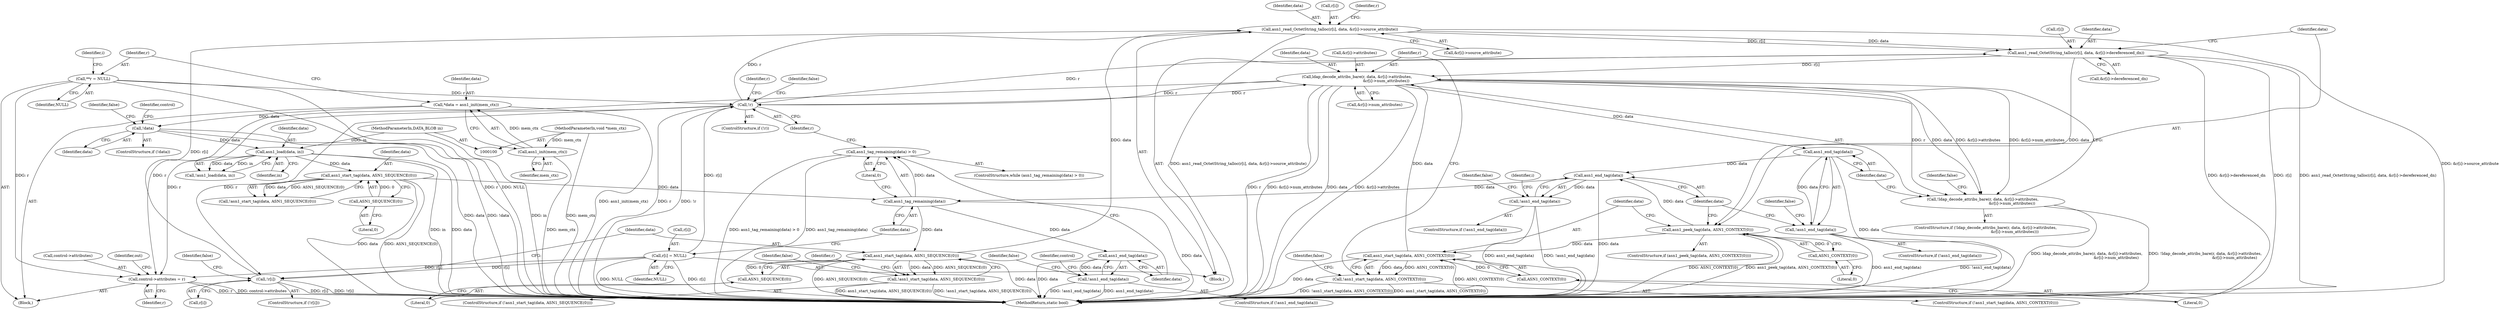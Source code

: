 digraph "0_samba_530d50a1abdcdf4d1775652d4c456c1274d83d8d_2@API" {
"1000187" [label="(Call,asn1_read_OctetString_talloc(r[i], data, &r[i]->source_attribute))"];
"1000171" [label="(Call,!r[i])"];
"1000165" [label="(Call,!r)"];
"1000226" [label="(Call,ldap_decode_attribs_bare(r, data, &r[i]->attributes,\n                                                &r[i]->num_attributes))"];
"1000198" [label="(Call,asn1_read_OctetString_talloc(r[i], data, &r[i]->dereferenced_dn))"];
"1000187" [label="(Call,asn1_read_OctetString_talloc(r[i], data, &r[i]->source_attribute))"];
"1000180" [label="(Call,asn1_start_tag(data, ASN1_SEQUENCE(0)))"];
"1000160" [label="(Call,asn1_tag_remaining(data))"];
"1000253" [label="(Call,asn1_end_tag(data))"];
"1000210" [label="(Call,asn1_peek_tag(data, ASN1_CONTEXT(0)))"];
"1000212" [label="(Call,ASN1_CONTEXT(0))"];
"1000246" [label="(Call,asn1_end_tag(data))"];
"1000151" [label="(Call,asn1_start_tag(data, ASN1_SEQUENCE(0)))"];
"1000137" [label="(Call,asn1_load(data, in))"];
"1000126" [label="(Call,!data)"];
"1000112" [label="(Call,*data = asn1_init(mem_ctx))"];
"1000114" [label="(Call,asn1_init(mem_ctx))"];
"1000101" [label="(MethodParameterIn,void *mem_ctx)"];
"1000102" [label="(MethodParameterIn,DATA_BLOB in)"];
"1000153" [label="(Call,ASN1_SEQUENCE(0))"];
"1000182" [label="(Call,ASN1_SEQUENCE(0))"];
"1000217" [label="(Call,asn1_start_tag(data, ASN1_CONTEXT(0)))"];
"1000219" [label="(Call,ASN1_CONTEXT(0))"];
"1000260" [label="(Call,r[i] = NULL)"];
"1000118" [label="(Call,**r = NULL)"];
"1000216" [label="(Call,!asn1_start_tag(data, ASN1_CONTEXT(0)))"];
"1000272" [label="(Call,control->attributes = r)"];
"1000225" [label="(Call,!ldap_decode_attribs_bare(r, data, &r[i]->attributes,\n                                                &r[i]->num_attributes))"];
"1000245" [label="(Call,!asn1_end_tag(data))"];
"1000159" [label="(Call,asn1_tag_remaining(data) > 0)"];
"1000179" [label="(Call,!asn1_start_tag(data, ASN1_SEQUENCE(0)))"];
"1000267" [label="(Call,asn1_end_tag(data))"];
"1000266" [label="(Call,!asn1_end_tag(data))"];
"1000252" [label="(Call,!asn1_end_tag(data))"];
"1000189" [label="(Identifier,r)"];
"1000265" [label="(ControlStructure,if (!asn1_end_tag(data)))"];
"1000274" [label="(Identifier,control)"];
"1000199" [label="(Call,r[i])"];
"1000235" [label="(Call,&r[i]->num_attributes)"];
"1000243" [label="(Identifier,false)"];
"1000114" [label="(Call,asn1_init(mem_ctx))"];
"1000120" [label="(Identifier,NULL)"];
"1000180" [label="(Call,asn1_start_tag(data, ASN1_SEQUENCE(0)))"];
"1000127" [label="(Identifier,data)"];
"1000191" [label="(Identifier,data)"];
"1000254" [label="(Identifier,data)"];
"1000137" [label="(Call,asn1_load(data, in))"];
"1000187" [label="(Call,asn1_read_OctetString_talloc(r[i], data, &r[i]->source_attribute))"];
"1000161" [label="(Identifier,data)"];
"1000158" [label="(ControlStructure,while (asn1_tag_remaining(data) > 0))"];
"1000218" [label="(Identifier,data)"];
"1000271" [label="(Identifier,false)"];
"1000139" [label="(Identifier,in)"];
"1000154" [label="(Literal,0)"];
"1000162" [label="(Literal,0)"];
"1000104" [label="(Block,)"];
"1000153" [label="(Call,ASN1_SEQUENCE(0))"];
"1000188" [label="(Call,r[i])"];
"1000226" [label="(Call,ldap_decode_attribs_bare(r, data, &r[i]->attributes,\n                                                &r[i]->num_attributes))"];
"1000125" [label="(ControlStructure,if (!data))"];
"1000102" [label="(MethodParameterIn,DATA_BLOB in)"];
"1000182" [label="(Call,ASN1_SEQUENCE(0))"];
"1000101" [label="(MethodParameterIn,void *mem_ctx)"];
"1000179" [label="(Call,!asn1_start_tag(data, ASN1_SEQUENCE(0)))"];
"1000136" [label="(Call,!asn1_load(data, in))"];
"1000266" [label="(Call,!asn1_end_tag(data))"];
"1000212" [label="(Call,ASN1_CONTEXT(0))"];
"1000253" [label="(Call,asn1_end_tag(data))"];
"1000118" [label="(Call,**r = NULL)"];
"1000178" [label="(ControlStructure,if (!asn1_start_tag(data, ASN1_SEQUENCE(0))))"];
"1000173" [label="(Identifier,r)"];
"1000150" [label="(Call,!asn1_start_tag(data, ASN1_SEQUENCE(0)))"];
"1000112" [label="(Call,*data = asn1_init(mem_ctx))"];
"1000227" [label="(Identifier,r)"];
"1000200" [label="(Identifier,r)"];
"1000159" [label="(Call,asn1_tag_remaining(data) > 0)"];
"1000216" [label="(Call,!asn1_start_tag(data, ASN1_CONTEXT(0)))"];
"1000165" [label="(Call,!r)"];
"1000246" [label="(Call,asn1_end_tag(data))"];
"1000224" [label="(ControlStructure,if (!ldap_decode_attribs_bare(r, data, &r[i]->attributes,\n                                                &r[i]->num_attributes)))"];
"1000172" [label="(Call,r[i])"];
"1000259" [label="(Identifier,i)"];
"1000217" [label="(Call,asn1_start_tag(data, ASN1_CONTEXT(0)))"];
"1000209" [label="(ControlStructure,if (asn1_peek_tag(data, ASN1_CONTEXT(0))))"];
"1000169" [label="(Identifier,false)"];
"1000164" [label="(ControlStructure,if (!r))"];
"1000160" [label="(Call,asn1_tag_remaining(data))"];
"1000126" [label="(Call,!data)"];
"1000132" [label="(Identifier,control)"];
"1000268" [label="(Identifier,data)"];
"1000279" [label="(Identifier,out)"];
"1000244" [label="(ControlStructure,if (!asn1_end_tag(data)))"];
"1000151" [label="(Call,asn1_start_tag(data, ASN1_SEQUENCE(0)))"];
"1000264" [label="(Identifier,NULL)"];
"1000115" [label="(Identifier,mem_ctx)"];
"1000166" [label="(Identifier,r)"];
"1000113" [label="(Identifier,data)"];
"1000276" [label="(Identifier,r)"];
"1000129" [label="(Identifier,false)"];
"1000186" [label="(Identifier,false)"];
"1000257" [label="(Identifier,false)"];
"1000211" [label="(Identifier,data)"];
"1000272" [label="(Call,control->attributes = r)"];
"1000198" [label="(Call,asn1_read_OctetString_talloc(r[i], data, &r[i]->dereferenced_dn))"];
"1000192" [label="(Call,&r[i]->source_attribute)"];
"1000183" [label="(Literal,0)"];
"1000210" [label="(Call,asn1_peek_tag(data, ASN1_CONTEXT(0)))"];
"1000203" [label="(Call,&r[i]->dereferenced_dn)"];
"1000177" [label="(Identifier,false)"];
"1000252" [label="(Call,!asn1_end_tag(data))"];
"1000171" [label="(Call,!r[i])"];
"1000202" [label="(Identifier,data)"];
"1000283" [label="(MethodReturn,static bool)"];
"1000247" [label="(Identifier,data)"];
"1000138" [label="(Identifier,data)"];
"1000220" [label="(Literal,0)"];
"1000219" [label="(Call,ASN1_CONTEXT(0))"];
"1000170" [label="(ControlStructure,if (!r[i]))"];
"1000267" [label="(Call,asn1_end_tag(data))"];
"1000163" [label="(Block,)"];
"1000223" [label="(Identifier,false)"];
"1000251" [label="(ControlStructure,if (!asn1_end_tag(data)))"];
"1000225" [label="(Call,!ldap_decode_attribs_bare(r, data, &r[i]->attributes,\n                                                &r[i]->num_attributes))"];
"1000119" [label="(Identifier,r)"];
"1000213" [label="(Literal,0)"];
"1000123" [label="(Identifier,i)"];
"1000260" [label="(Call,r[i] = NULL)"];
"1000152" [label="(Identifier,data)"];
"1000228" [label="(Identifier,data)"];
"1000273" [label="(Call,control->attributes)"];
"1000181" [label="(Identifier,data)"];
"1000261" [label="(Call,r[i])"];
"1000245" [label="(Call,!asn1_end_tag(data))"];
"1000250" [label="(Identifier,false)"];
"1000215" [label="(ControlStructure,if (!asn1_start_tag(data, ASN1_CONTEXT(0))))"];
"1000229" [label="(Call,&r[i]->attributes)"];
"1000187" -> "1000163"  [label="AST: "];
"1000187" -> "1000192"  [label="CFG: "];
"1000188" -> "1000187"  [label="AST: "];
"1000191" -> "1000187"  [label="AST: "];
"1000192" -> "1000187"  [label="AST: "];
"1000200" -> "1000187"  [label="CFG: "];
"1000187" -> "1000283"  [label="DDG: asn1_read_OctetString_talloc(r[i], data, &r[i]->source_attribute)"];
"1000187" -> "1000283"  [label="DDG: &r[i]->source_attribute"];
"1000171" -> "1000187"  [label="DDG: r[i]"];
"1000165" -> "1000187"  [label="DDG: r"];
"1000180" -> "1000187"  [label="DDG: data"];
"1000187" -> "1000198"  [label="DDG: r[i]"];
"1000187" -> "1000198"  [label="DDG: data"];
"1000171" -> "1000170"  [label="AST: "];
"1000171" -> "1000172"  [label="CFG: "];
"1000172" -> "1000171"  [label="AST: "];
"1000177" -> "1000171"  [label="CFG: "];
"1000181" -> "1000171"  [label="CFG: "];
"1000171" -> "1000283"  [label="DDG: r[i]"];
"1000171" -> "1000283"  [label="DDG: !r[i]"];
"1000165" -> "1000171"  [label="DDG: r"];
"1000260" -> "1000171"  [label="DDG: r[i]"];
"1000165" -> "1000164"  [label="AST: "];
"1000165" -> "1000166"  [label="CFG: "];
"1000166" -> "1000165"  [label="AST: "];
"1000169" -> "1000165"  [label="CFG: "];
"1000173" -> "1000165"  [label="CFG: "];
"1000165" -> "1000283"  [label="DDG: r"];
"1000165" -> "1000283"  [label="DDG: !r"];
"1000226" -> "1000165"  [label="DDG: r"];
"1000260" -> "1000165"  [label="DDG: r[i]"];
"1000118" -> "1000165"  [label="DDG: r"];
"1000165" -> "1000198"  [label="DDG: r"];
"1000165" -> "1000226"  [label="DDG: r"];
"1000165" -> "1000272"  [label="DDG: r"];
"1000226" -> "1000225"  [label="AST: "];
"1000226" -> "1000235"  [label="CFG: "];
"1000227" -> "1000226"  [label="AST: "];
"1000228" -> "1000226"  [label="AST: "];
"1000229" -> "1000226"  [label="AST: "];
"1000235" -> "1000226"  [label="AST: "];
"1000225" -> "1000226"  [label="CFG: "];
"1000226" -> "1000283"  [label="DDG: r"];
"1000226" -> "1000283"  [label="DDG: &r[i]->num_attributes"];
"1000226" -> "1000283"  [label="DDG: data"];
"1000226" -> "1000283"  [label="DDG: &r[i]->attributes"];
"1000226" -> "1000225"  [label="DDG: r"];
"1000226" -> "1000225"  [label="DDG: data"];
"1000226" -> "1000225"  [label="DDG: &r[i]->attributes"];
"1000226" -> "1000225"  [label="DDG: &r[i]->num_attributes"];
"1000198" -> "1000226"  [label="DDG: r[i]"];
"1000217" -> "1000226"  [label="DDG: data"];
"1000226" -> "1000246"  [label="DDG: data"];
"1000226" -> "1000272"  [label="DDG: r"];
"1000198" -> "1000163"  [label="AST: "];
"1000198" -> "1000203"  [label="CFG: "];
"1000199" -> "1000198"  [label="AST: "];
"1000202" -> "1000198"  [label="AST: "];
"1000203" -> "1000198"  [label="AST: "];
"1000211" -> "1000198"  [label="CFG: "];
"1000198" -> "1000283"  [label="DDG: &r[i]->dereferenced_dn"];
"1000198" -> "1000283"  [label="DDG: r[i]"];
"1000198" -> "1000283"  [label="DDG: asn1_read_OctetString_talloc(r[i], data, &r[i]->dereferenced_dn)"];
"1000198" -> "1000210"  [label="DDG: data"];
"1000180" -> "1000179"  [label="AST: "];
"1000180" -> "1000182"  [label="CFG: "];
"1000181" -> "1000180"  [label="AST: "];
"1000182" -> "1000180"  [label="AST: "];
"1000179" -> "1000180"  [label="CFG: "];
"1000180" -> "1000283"  [label="DDG: data"];
"1000180" -> "1000283"  [label="DDG: ASN1_SEQUENCE(0)"];
"1000180" -> "1000179"  [label="DDG: data"];
"1000180" -> "1000179"  [label="DDG: ASN1_SEQUENCE(0)"];
"1000160" -> "1000180"  [label="DDG: data"];
"1000182" -> "1000180"  [label="DDG: 0"];
"1000160" -> "1000159"  [label="AST: "];
"1000160" -> "1000161"  [label="CFG: "];
"1000161" -> "1000160"  [label="AST: "];
"1000162" -> "1000160"  [label="CFG: "];
"1000160" -> "1000283"  [label="DDG: data"];
"1000160" -> "1000159"  [label="DDG: data"];
"1000253" -> "1000160"  [label="DDG: data"];
"1000151" -> "1000160"  [label="DDG: data"];
"1000160" -> "1000267"  [label="DDG: data"];
"1000253" -> "1000252"  [label="AST: "];
"1000253" -> "1000254"  [label="CFG: "];
"1000254" -> "1000253"  [label="AST: "];
"1000252" -> "1000253"  [label="CFG: "];
"1000253" -> "1000283"  [label="DDG: data"];
"1000253" -> "1000252"  [label="DDG: data"];
"1000210" -> "1000253"  [label="DDG: data"];
"1000246" -> "1000253"  [label="DDG: data"];
"1000210" -> "1000209"  [label="AST: "];
"1000210" -> "1000212"  [label="CFG: "];
"1000211" -> "1000210"  [label="AST: "];
"1000212" -> "1000210"  [label="AST: "];
"1000218" -> "1000210"  [label="CFG: "];
"1000254" -> "1000210"  [label="CFG: "];
"1000210" -> "1000283"  [label="DDG: ASN1_CONTEXT(0)"];
"1000210" -> "1000283"  [label="DDG: asn1_peek_tag(data, ASN1_CONTEXT(0))"];
"1000212" -> "1000210"  [label="DDG: 0"];
"1000210" -> "1000217"  [label="DDG: data"];
"1000212" -> "1000213"  [label="CFG: "];
"1000213" -> "1000212"  [label="AST: "];
"1000246" -> "1000245"  [label="AST: "];
"1000246" -> "1000247"  [label="CFG: "];
"1000247" -> "1000246"  [label="AST: "];
"1000245" -> "1000246"  [label="CFG: "];
"1000246" -> "1000283"  [label="DDG: data"];
"1000246" -> "1000245"  [label="DDG: data"];
"1000151" -> "1000150"  [label="AST: "];
"1000151" -> "1000153"  [label="CFG: "];
"1000152" -> "1000151"  [label="AST: "];
"1000153" -> "1000151"  [label="AST: "];
"1000150" -> "1000151"  [label="CFG: "];
"1000151" -> "1000283"  [label="DDG: data"];
"1000151" -> "1000283"  [label="DDG: ASN1_SEQUENCE(0)"];
"1000151" -> "1000150"  [label="DDG: data"];
"1000151" -> "1000150"  [label="DDG: ASN1_SEQUENCE(0)"];
"1000137" -> "1000151"  [label="DDG: data"];
"1000153" -> "1000151"  [label="DDG: 0"];
"1000137" -> "1000136"  [label="AST: "];
"1000137" -> "1000139"  [label="CFG: "];
"1000138" -> "1000137"  [label="AST: "];
"1000139" -> "1000137"  [label="AST: "];
"1000136" -> "1000137"  [label="CFG: "];
"1000137" -> "1000283"  [label="DDG: in"];
"1000137" -> "1000283"  [label="DDG: data"];
"1000137" -> "1000136"  [label="DDG: data"];
"1000137" -> "1000136"  [label="DDG: in"];
"1000126" -> "1000137"  [label="DDG: data"];
"1000102" -> "1000137"  [label="DDG: in"];
"1000126" -> "1000125"  [label="AST: "];
"1000126" -> "1000127"  [label="CFG: "];
"1000127" -> "1000126"  [label="AST: "];
"1000129" -> "1000126"  [label="CFG: "];
"1000132" -> "1000126"  [label="CFG: "];
"1000126" -> "1000283"  [label="DDG: !data"];
"1000126" -> "1000283"  [label="DDG: data"];
"1000112" -> "1000126"  [label="DDG: data"];
"1000112" -> "1000104"  [label="AST: "];
"1000112" -> "1000114"  [label="CFG: "];
"1000113" -> "1000112"  [label="AST: "];
"1000114" -> "1000112"  [label="AST: "];
"1000119" -> "1000112"  [label="CFG: "];
"1000112" -> "1000283"  [label="DDG: asn1_init(mem_ctx)"];
"1000114" -> "1000112"  [label="DDG: mem_ctx"];
"1000114" -> "1000115"  [label="CFG: "];
"1000115" -> "1000114"  [label="AST: "];
"1000114" -> "1000283"  [label="DDG: mem_ctx"];
"1000101" -> "1000114"  [label="DDG: mem_ctx"];
"1000101" -> "1000100"  [label="AST: "];
"1000101" -> "1000283"  [label="DDG: mem_ctx"];
"1000102" -> "1000100"  [label="AST: "];
"1000102" -> "1000283"  [label="DDG: in"];
"1000153" -> "1000154"  [label="CFG: "];
"1000154" -> "1000153"  [label="AST: "];
"1000182" -> "1000183"  [label="CFG: "];
"1000183" -> "1000182"  [label="AST: "];
"1000217" -> "1000216"  [label="AST: "];
"1000217" -> "1000219"  [label="CFG: "];
"1000218" -> "1000217"  [label="AST: "];
"1000219" -> "1000217"  [label="AST: "];
"1000216" -> "1000217"  [label="CFG: "];
"1000217" -> "1000283"  [label="DDG: ASN1_CONTEXT(0)"];
"1000217" -> "1000283"  [label="DDG: data"];
"1000217" -> "1000216"  [label="DDG: data"];
"1000217" -> "1000216"  [label="DDG: ASN1_CONTEXT(0)"];
"1000219" -> "1000217"  [label="DDG: 0"];
"1000219" -> "1000220"  [label="CFG: "];
"1000220" -> "1000219"  [label="AST: "];
"1000260" -> "1000163"  [label="AST: "];
"1000260" -> "1000264"  [label="CFG: "];
"1000261" -> "1000260"  [label="AST: "];
"1000264" -> "1000260"  [label="AST: "];
"1000161" -> "1000260"  [label="CFG: "];
"1000260" -> "1000283"  [label="DDG: NULL"];
"1000260" -> "1000283"  [label="DDG: r[i]"];
"1000260" -> "1000272"  [label="DDG: r[i]"];
"1000118" -> "1000104"  [label="AST: "];
"1000118" -> "1000120"  [label="CFG: "];
"1000119" -> "1000118"  [label="AST: "];
"1000120" -> "1000118"  [label="AST: "];
"1000123" -> "1000118"  [label="CFG: "];
"1000118" -> "1000283"  [label="DDG: NULL"];
"1000118" -> "1000283"  [label="DDG: r"];
"1000118" -> "1000272"  [label="DDG: r"];
"1000216" -> "1000215"  [label="AST: "];
"1000223" -> "1000216"  [label="CFG: "];
"1000227" -> "1000216"  [label="CFG: "];
"1000216" -> "1000283"  [label="DDG: !asn1_start_tag(data, ASN1_CONTEXT(0))"];
"1000216" -> "1000283"  [label="DDG: asn1_start_tag(data, ASN1_CONTEXT(0))"];
"1000272" -> "1000104"  [label="AST: "];
"1000272" -> "1000276"  [label="CFG: "];
"1000273" -> "1000272"  [label="AST: "];
"1000276" -> "1000272"  [label="AST: "];
"1000279" -> "1000272"  [label="CFG: "];
"1000272" -> "1000283"  [label="DDG: r"];
"1000272" -> "1000283"  [label="DDG: control->attributes"];
"1000225" -> "1000224"  [label="AST: "];
"1000243" -> "1000225"  [label="CFG: "];
"1000247" -> "1000225"  [label="CFG: "];
"1000225" -> "1000283"  [label="DDG: !ldap_decode_attribs_bare(r, data, &r[i]->attributes,\n                                                &r[i]->num_attributes)"];
"1000225" -> "1000283"  [label="DDG: ldap_decode_attribs_bare(r, data, &r[i]->attributes,\n                                                &r[i]->num_attributes)"];
"1000245" -> "1000244"  [label="AST: "];
"1000250" -> "1000245"  [label="CFG: "];
"1000254" -> "1000245"  [label="CFG: "];
"1000245" -> "1000283"  [label="DDG: asn1_end_tag(data)"];
"1000245" -> "1000283"  [label="DDG: !asn1_end_tag(data)"];
"1000159" -> "1000158"  [label="AST: "];
"1000159" -> "1000162"  [label="CFG: "];
"1000162" -> "1000159"  [label="AST: "];
"1000166" -> "1000159"  [label="CFG: "];
"1000268" -> "1000159"  [label="CFG: "];
"1000159" -> "1000283"  [label="DDG: asn1_tag_remaining(data) > 0"];
"1000159" -> "1000283"  [label="DDG: asn1_tag_remaining(data)"];
"1000179" -> "1000178"  [label="AST: "];
"1000186" -> "1000179"  [label="CFG: "];
"1000189" -> "1000179"  [label="CFG: "];
"1000179" -> "1000283"  [label="DDG: !asn1_start_tag(data, ASN1_SEQUENCE(0))"];
"1000179" -> "1000283"  [label="DDG: asn1_start_tag(data, ASN1_SEQUENCE(0))"];
"1000267" -> "1000266"  [label="AST: "];
"1000267" -> "1000268"  [label="CFG: "];
"1000268" -> "1000267"  [label="AST: "];
"1000266" -> "1000267"  [label="CFG: "];
"1000267" -> "1000283"  [label="DDG: data"];
"1000267" -> "1000266"  [label="DDG: data"];
"1000266" -> "1000265"  [label="AST: "];
"1000271" -> "1000266"  [label="CFG: "];
"1000274" -> "1000266"  [label="CFG: "];
"1000266" -> "1000283"  [label="DDG: asn1_end_tag(data)"];
"1000266" -> "1000283"  [label="DDG: !asn1_end_tag(data)"];
"1000252" -> "1000251"  [label="AST: "];
"1000257" -> "1000252"  [label="CFG: "];
"1000259" -> "1000252"  [label="CFG: "];
"1000252" -> "1000283"  [label="DDG: asn1_end_tag(data)"];
"1000252" -> "1000283"  [label="DDG: !asn1_end_tag(data)"];
}
